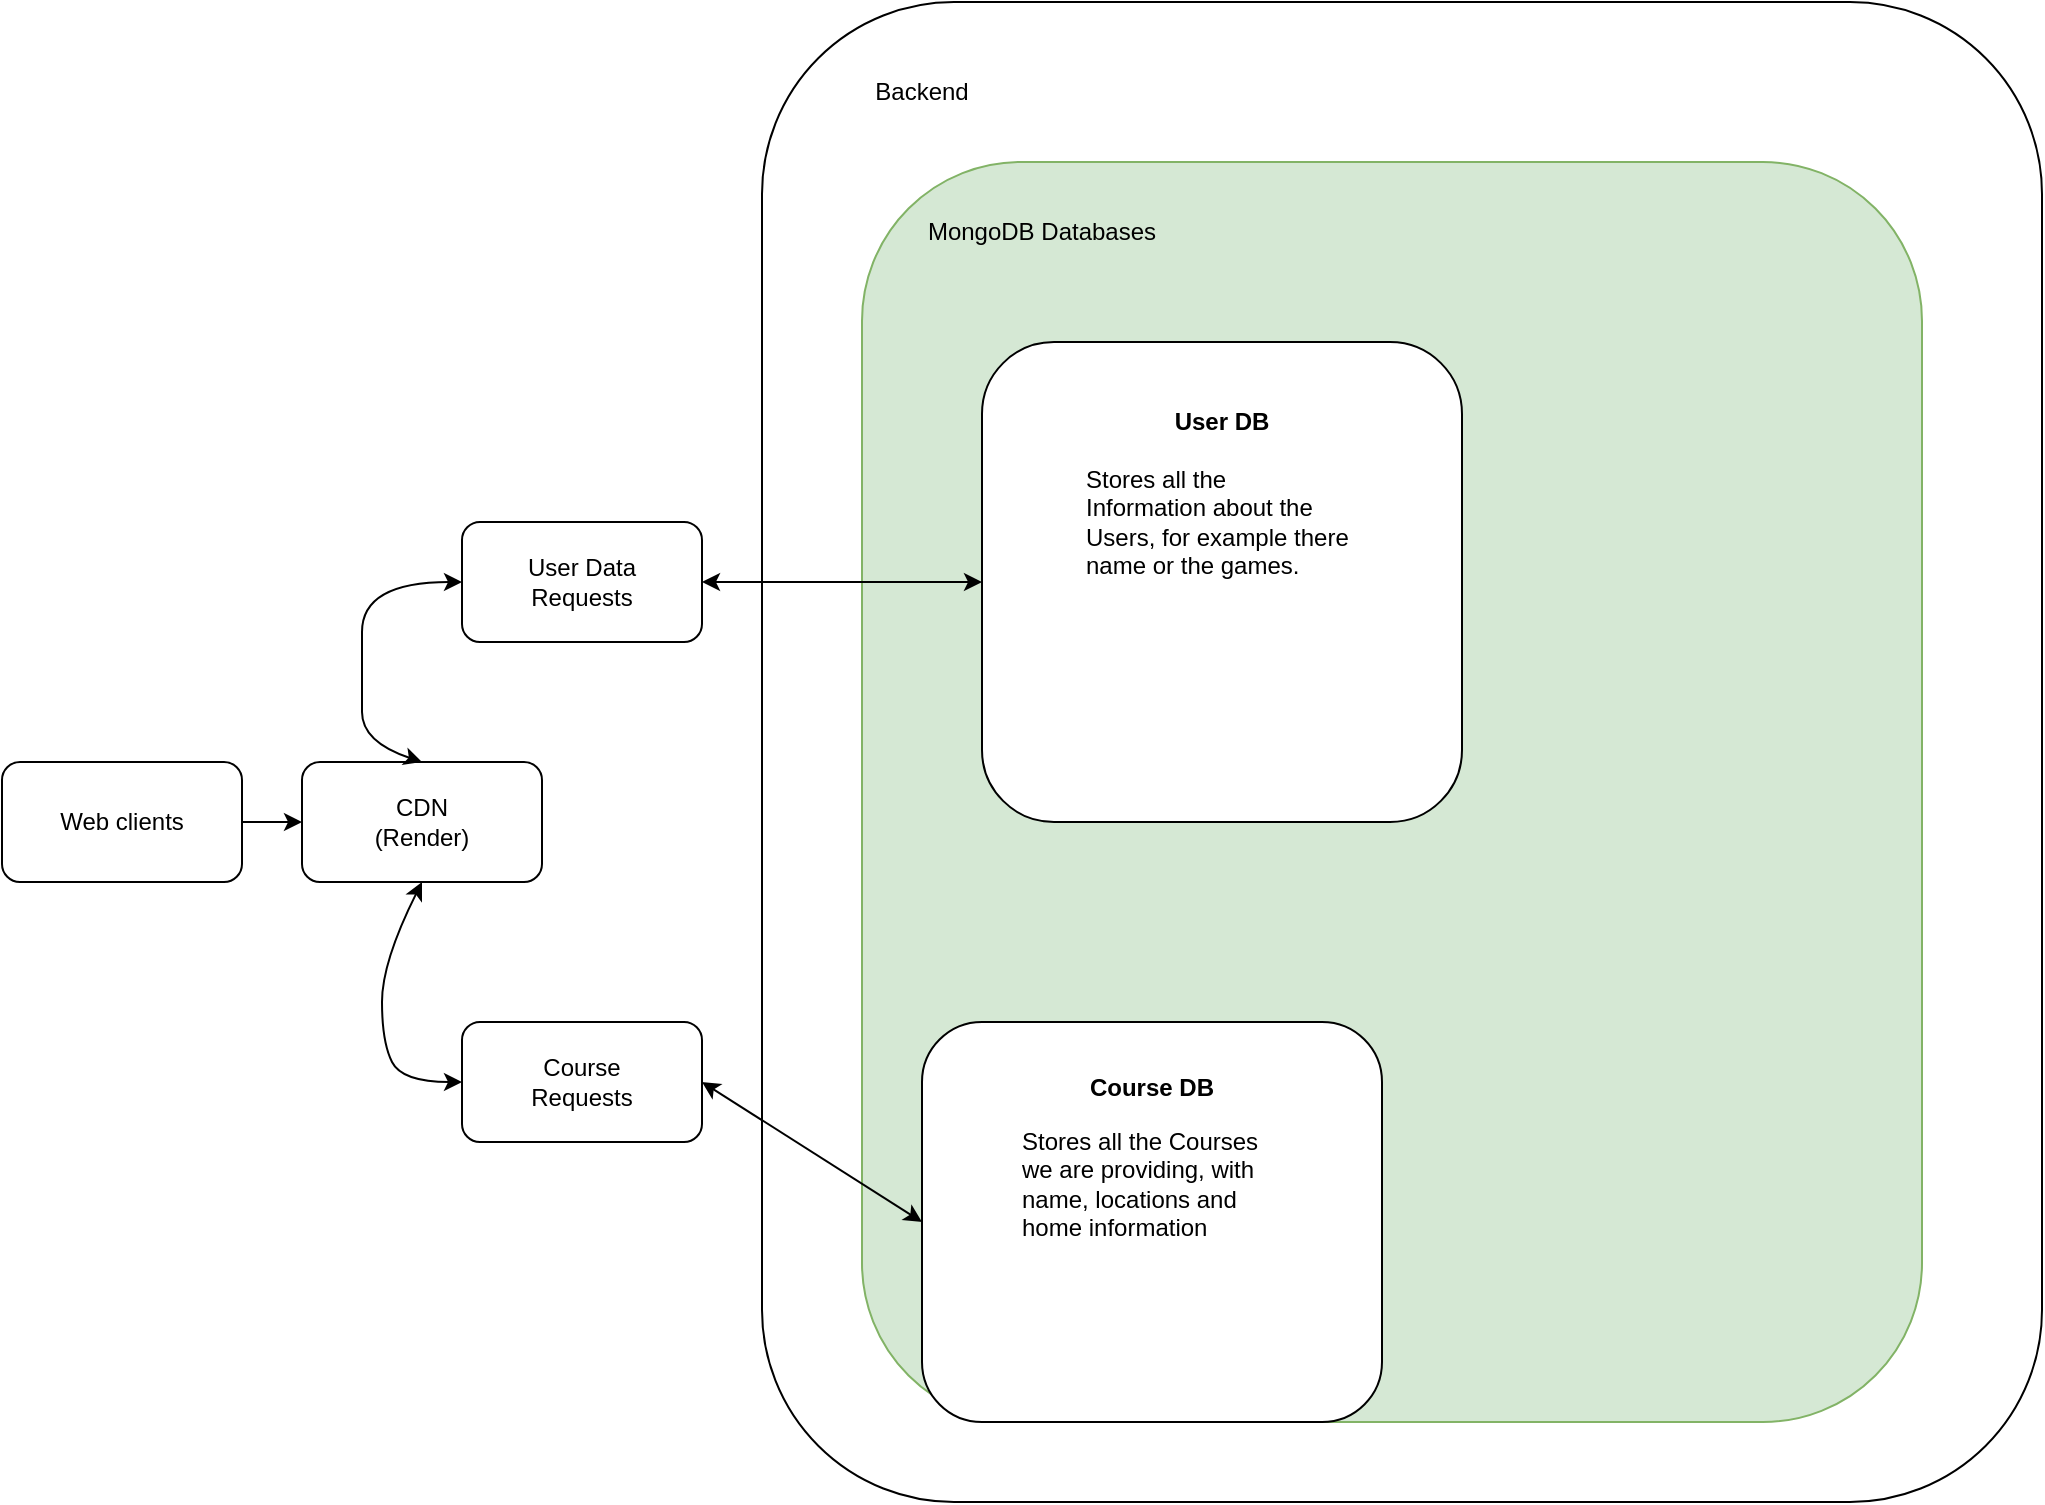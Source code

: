 <mxfile version="23.1.5" type="github">
  <diagram id="yPxyJZ8AM_hMuL3Unpa9" name="gitflow">
    <mxGraphModel dx="1867" dy="1540" grid="1" gridSize="10" guides="1" tooltips="1" connect="1" arrows="1" fold="1" page="1" pageScale="1" pageWidth="850" pageHeight="1100" math="0" shadow="0">
      <root>
        <mxCell id="0" />
        <mxCell id="1" parent="0" />
        <mxCell id="0qKvWKwBjN5wGiU4ssin-180" value="" style="group" parent="1" vertex="1" connectable="0">
          <mxGeometry x="-490" y="555" width="120" height="60" as="geometry" />
        </mxCell>
        <mxCell id="0qKvWKwBjN5wGiU4ssin-177" value="" style="rounded=1;whiteSpace=wrap;html=1;" parent="0qKvWKwBjN5wGiU4ssin-180" vertex="1">
          <mxGeometry width="120" height="60" as="geometry" />
        </mxCell>
        <mxCell id="0qKvWKwBjN5wGiU4ssin-178" value="Web clients" style="text;html=1;strokeColor=none;fillColor=none;align=center;verticalAlign=middle;whiteSpace=wrap;rounded=0;" parent="0qKvWKwBjN5wGiU4ssin-180" vertex="1">
          <mxGeometry x="25" y="15" width="70" height="30" as="geometry" />
        </mxCell>
        <mxCell id="0qKvWKwBjN5wGiU4ssin-182" value="" style="group" parent="1" vertex="1" connectable="0">
          <mxGeometry x="-340" y="555" width="120" height="60" as="geometry" />
        </mxCell>
        <mxCell id="0qKvWKwBjN5wGiU4ssin-179" value="" style="rounded=1;whiteSpace=wrap;html=1;" parent="0qKvWKwBjN5wGiU4ssin-182" vertex="1">
          <mxGeometry width="120" height="60" as="geometry" />
        </mxCell>
        <mxCell id="0qKvWKwBjN5wGiU4ssin-181" value="CDN (Render)" style="text;html=1;strokeColor=none;fillColor=none;align=center;verticalAlign=middle;whiteSpace=wrap;rounded=0;" parent="0qKvWKwBjN5wGiU4ssin-182" vertex="1">
          <mxGeometry x="30" y="15" width="60" height="30" as="geometry" />
        </mxCell>
        <mxCell id="0qKvWKwBjN5wGiU4ssin-185" value="" style="rounded=1;whiteSpace=wrap;html=1;" parent="1" vertex="1">
          <mxGeometry x="-110" y="175" width="640" height="750" as="geometry" />
        </mxCell>
        <mxCell id="lyG4uXMeecLFZcEq1d1h-22" value="Backend" style="text;html=1;strokeColor=none;fillColor=none;align=center;verticalAlign=middle;whiteSpace=wrap;rounded=0;" parent="1" vertex="1">
          <mxGeometry x="-60" y="205" width="60" height="30" as="geometry" />
        </mxCell>
        <mxCell id="lyG4uXMeecLFZcEq1d1h-23" value="" style="rounded=1;whiteSpace=wrap;html=1;fillColor=#d5e8d4;strokeColor=#82b366;" parent="1" vertex="1">
          <mxGeometry x="-60" y="255" width="530" height="630" as="geometry" />
        </mxCell>
        <mxCell id="lyG4uXMeecLFZcEq1d1h-5" value="" style="group;strokeColor=none;" parent="1" vertex="1" connectable="0">
          <mxGeometry y="345" width="400" height="240" as="geometry" />
        </mxCell>
        <mxCell id="0qKvWKwBjN5wGiU4ssin-188" value="" style="rounded=1;whiteSpace=wrap;html=1;" parent="lyG4uXMeecLFZcEq1d1h-5" vertex="1">
          <mxGeometry width="240" height="240" as="geometry" />
        </mxCell>
        <mxCell id="0qKvWKwBjN5wGiU4ssin-189" value="User DB" style="text;html=1;strokeColor=none;fillColor=none;align=center;verticalAlign=middle;whiteSpace=wrap;rounded=0;fontStyle=1" parent="lyG4uXMeecLFZcEq1d1h-5" vertex="1">
          <mxGeometry x="90" y="25" width="60" height="30" as="geometry" />
        </mxCell>
        <mxCell id="0qKvWKwBjN5wGiU4ssin-191" value="Stores all the Information about the Users, for example there name or the games." style="text;html=1;strokeColor=none;fillColor=none;align=left;verticalAlign=top;whiteSpace=wrap;rounded=0;" parent="lyG4uXMeecLFZcEq1d1h-5" vertex="1">
          <mxGeometry x="50" y="55" width="135" height="105" as="geometry" />
        </mxCell>
        <mxCell id="lyG4uXMeecLFZcEq1d1h-14" value="" style="group" parent="1" vertex="1" connectable="0">
          <mxGeometry x="-30" y="685" width="230" height="200" as="geometry" />
        </mxCell>
        <mxCell id="lyG4uXMeecLFZcEq1d1h-15" value="" style="rounded=1;whiteSpace=wrap;html=1;" parent="lyG4uXMeecLFZcEq1d1h-14" vertex="1">
          <mxGeometry width="230.0" height="200" as="geometry" />
        </mxCell>
        <mxCell id="lyG4uXMeecLFZcEq1d1h-16" value="Course DB" style="text;html=1;strokeColor=none;fillColor=none;align=center;verticalAlign=middle;whiteSpace=wrap;rounded=0;fontStyle=1" parent="lyG4uXMeecLFZcEq1d1h-14" vertex="1">
          <mxGeometry x="55.06" y="20.83" width="119.88" height="25" as="geometry" />
        </mxCell>
        <mxCell id="lyG4uXMeecLFZcEq1d1h-31" value="Stores all the Courses we are providing, with name, locations and home information" style="text;html=1;strokeColor=none;fillColor=none;align=left;verticalAlign=top;whiteSpace=wrap;rounded=0;" parent="lyG4uXMeecLFZcEq1d1h-14" vertex="1">
          <mxGeometry x="47.5" y="45.83" width="135" height="114" as="geometry" />
        </mxCell>
        <mxCell id="lyG4uXMeecLFZcEq1d1h-24" value="MongoDB Databases" style="text;html=1;strokeColor=none;fillColor=none;align=center;verticalAlign=middle;whiteSpace=wrap;rounded=0;" parent="1" vertex="1">
          <mxGeometry x="-30" y="275" width="120" height="30" as="geometry" />
        </mxCell>
        <mxCell id="lyG4uXMeecLFZcEq1d1h-25" value="" style="group" parent="1" vertex="1" connectable="0">
          <mxGeometry x="-260" y="435" width="120" height="60" as="geometry" />
        </mxCell>
        <mxCell id="lyG4uXMeecLFZcEq1d1h-11" value="" style="rounded=1;whiteSpace=wrap;html=1;" parent="lyG4uXMeecLFZcEq1d1h-25" vertex="1">
          <mxGeometry width="120" height="60" as="geometry" />
        </mxCell>
        <mxCell id="lyG4uXMeecLFZcEq1d1h-12" value="User Data Requests" style="text;html=1;strokeColor=none;fillColor=none;align=center;verticalAlign=middle;whiteSpace=wrap;rounded=0;" parent="lyG4uXMeecLFZcEq1d1h-25" vertex="1">
          <mxGeometry x="30" y="15" width="60" height="30" as="geometry" />
        </mxCell>
        <mxCell id="lyG4uXMeecLFZcEq1d1h-27" value="" style="group" parent="1" vertex="1" connectable="0">
          <mxGeometry x="-260" y="685" width="120" height="230" as="geometry" />
        </mxCell>
        <mxCell id="lyG4uXMeecLFZcEq1d1h-13" value="" style="rounded=1;whiteSpace=wrap;html=1;" parent="lyG4uXMeecLFZcEq1d1h-27" vertex="1">
          <mxGeometry width="120" height="60" as="geometry" />
        </mxCell>
        <mxCell id="lyG4uXMeecLFZcEq1d1h-21" value="Course Requests" style="text;html=1;strokeColor=none;fillColor=none;align=center;verticalAlign=middle;whiteSpace=wrap;rounded=0;" parent="lyG4uXMeecLFZcEq1d1h-27" vertex="1">
          <mxGeometry x="30" y="12.5" width="60" height="35" as="geometry" />
        </mxCell>
        <mxCell id="lyG4uXMeecLFZcEq1d1h-28" value="" style="endArrow=classic;html=1;rounded=0;exitX=1;exitY=0.5;exitDx=0;exitDy=0;entryX=0;entryY=0.5;entryDx=0;entryDy=0;" parent="1" source="0qKvWKwBjN5wGiU4ssin-177" target="0qKvWKwBjN5wGiU4ssin-179" edge="1">
          <mxGeometry width="50" height="50" relative="1" as="geometry">
            <mxPoint x="-400" y="695" as="sourcePoint" />
            <mxPoint x="-350" y="645" as="targetPoint" />
          </mxGeometry>
        </mxCell>
        <mxCell id="lyG4uXMeecLFZcEq1d1h-29" value="" style="endArrow=classic;startArrow=classic;html=1;rounded=0;exitX=0.5;exitY=0;exitDx=0;exitDy=0;entryX=0;entryY=0.5;entryDx=0;entryDy=0;curved=1;" parent="1" source="0qKvWKwBjN5wGiU4ssin-179" target="lyG4uXMeecLFZcEq1d1h-11" edge="1">
          <mxGeometry width="50" height="50" relative="1" as="geometry">
            <mxPoint x="-330" y="535" as="sourcePoint" />
            <mxPoint x="-280" y="485" as="targetPoint" />
            <Array as="points">
              <mxPoint x="-310" y="545" />
              <mxPoint x="-310" y="515" />
              <mxPoint x="-310" y="465" />
            </Array>
          </mxGeometry>
        </mxCell>
        <mxCell id="lyG4uXMeecLFZcEq1d1h-30" value="" style="endArrow=classic;startArrow=classic;html=1;rounded=0;exitX=0;exitY=0.5;exitDx=0;exitDy=0;entryX=0.5;entryY=1;entryDx=0;entryDy=0;curved=1;" parent="1" source="lyG4uXMeecLFZcEq1d1h-13" target="0qKvWKwBjN5wGiU4ssin-179" edge="1">
          <mxGeometry width="50" height="50" relative="1" as="geometry">
            <mxPoint x="-340" y="695" as="sourcePoint" />
            <mxPoint x="-290" y="635" as="targetPoint" />
            <Array as="points">
              <mxPoint x="-290" y="715" />
              <mxPoint x="-300" y="695" />
              <mxPoint x="-300" y="655" />
            </Array>
          </mxGeometry>
        </mxCell>
        <mxCell id="lyG4uXMeecLFZcEq1d1h-32" value="" style="endArrow=classic;startArrow=classic;html=1;rounded=0;exitX=1;exitY=0.5;exitDx=0;exitDy=0;entryX=0;entryY=0.5;entryDx=0;entryDy=0;" parent="1" source="lyG4uXMeecLFZcEq1d1h-11" target="0qKvWKwBjN5wGiU4ssin-188" edge="1">
          <mxGeometry width="50" height="50" relative="1" as="geometry">
            <mxPoint x="-180" y="295" as="sourcePoint" />
            <mxPoint x="-130" y="245" as="targetPoint" />
          </mxGeometry>
        </mxCell>
        <mxCell id="lyG4uXMeecLFZcEq1d1h-33" value="" style="endArrow=classic;startArrow=classic;html=1;rounded=0;entryX=1;entryY=0.5;entryDx=0;entryDy=0;exitX=0;exitY=0.5;exitDx=0;exitDy=0;" parent="1" source="lyG4uXMeecLFZcEq1d1h-15" target="lyG4uXMeecLFZcEq1d1h-13" edge="1">
          <mxGeometry width="50" height="50" relative="1" as="geometry">
            <mxPoint x="-280" y="865" as="sourcePoint" />
            <mxPoint x="-230" y="815" as="targetPoint" />
          </mxGeometry>
        </mxCell>
      </root>
    </mxGraphModel>
  </diagram>
</mxfile>
